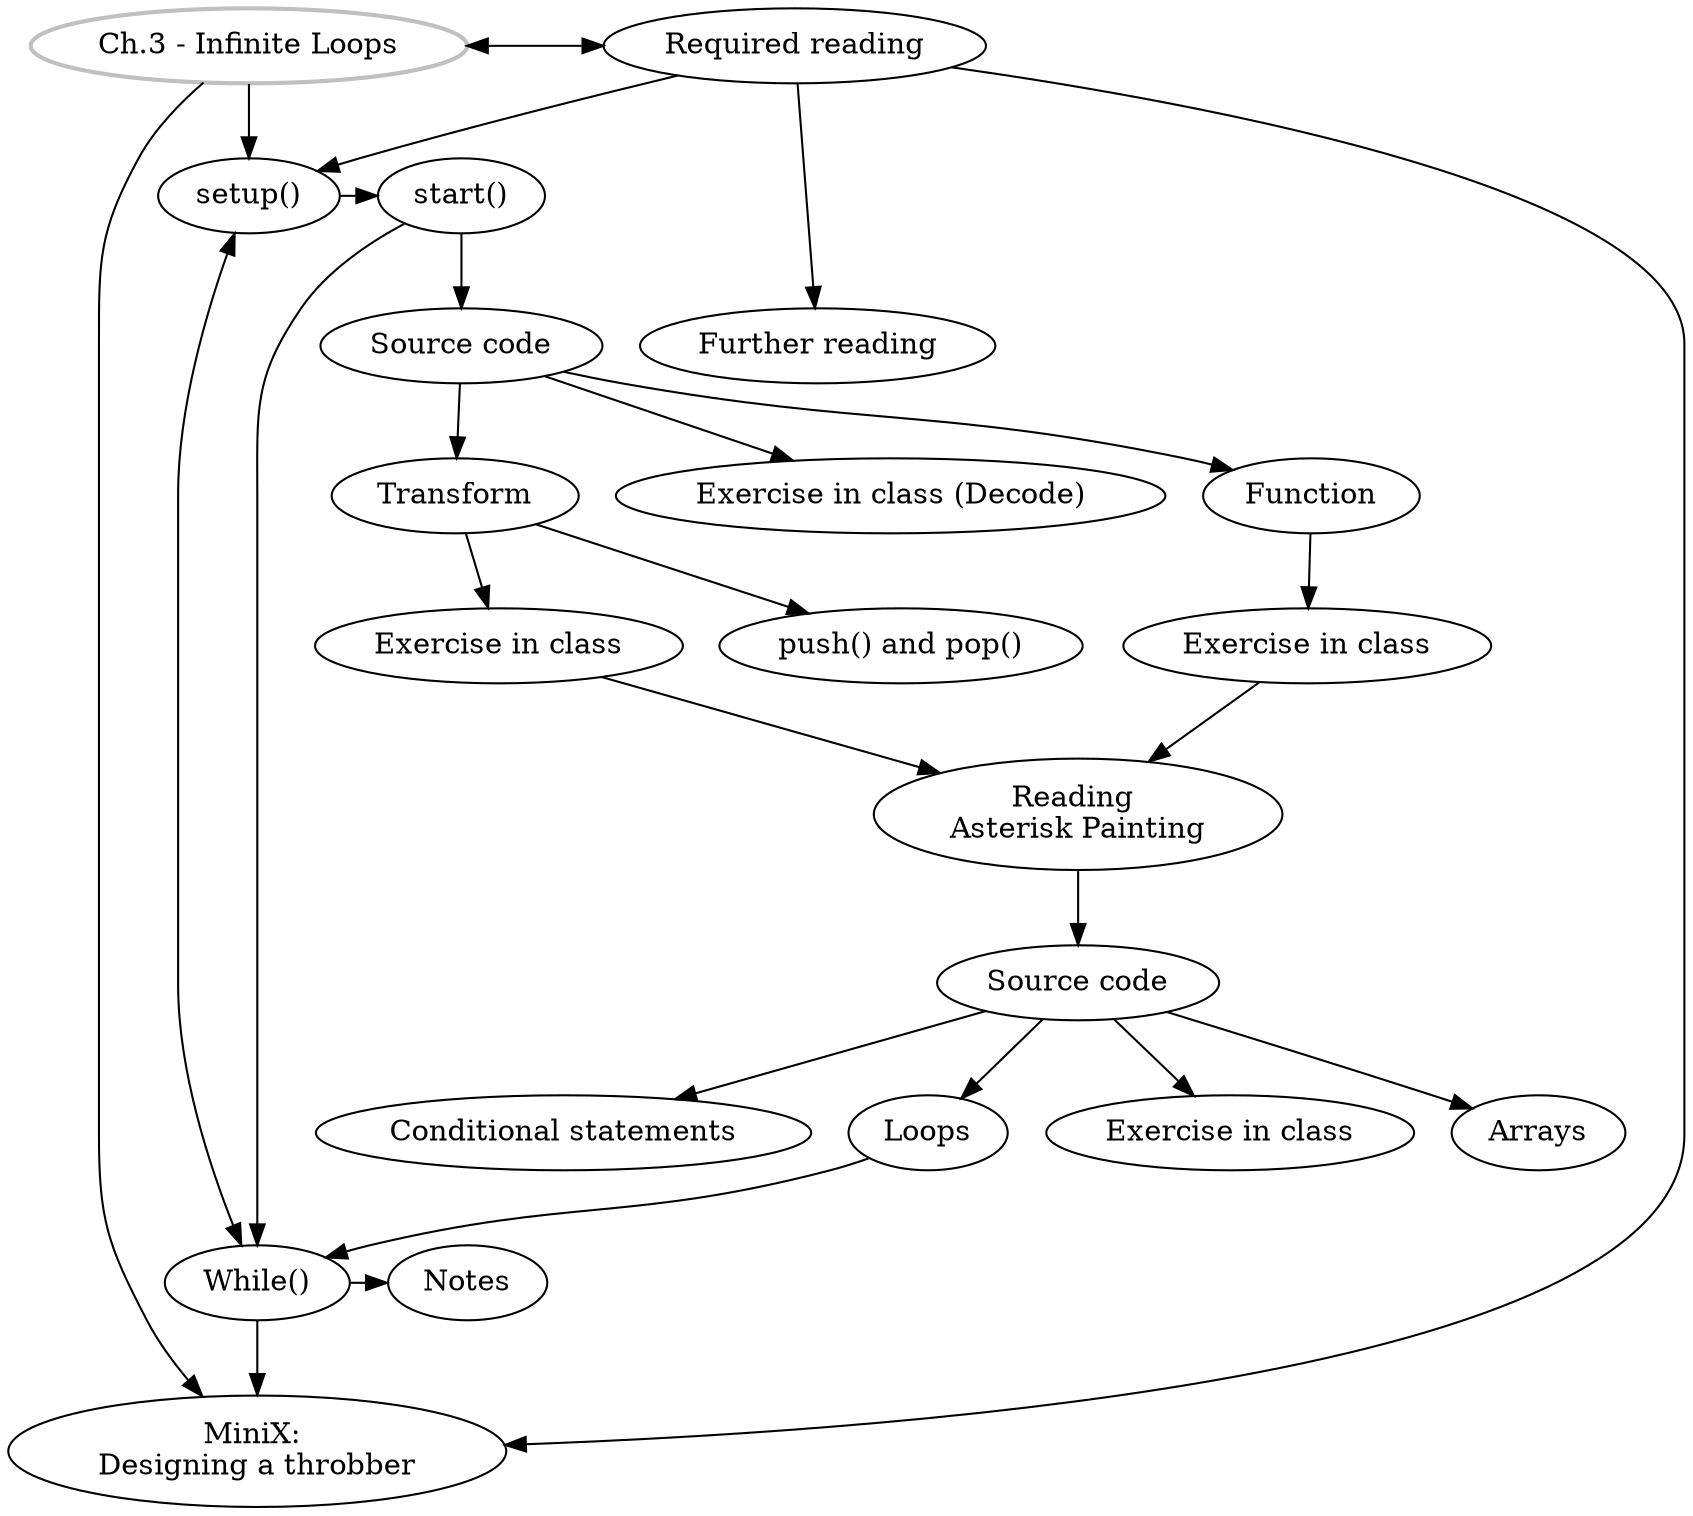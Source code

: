 digraph G {
//labels
GS [
label="Ch.3 - Infinite Loops",
style=bold,
color=grey,
]

SU [label="setup()"]
ST [label="start()"]
DE [label="Exercise in class (Decode)"]
SC [label="Source code"]
FN [label="Function"]
EiC [label="Exercise in class"]
TR [label="Transform"]
PP [label="push() and pop()"]
EiC2 [label="Exercise in class"]
AP [label="Reading \nAsterisk Painting"]
SC2 [label="Source code"]
EiC3 [label="Exercise in class"]
AR [label="Arrays"]
CS [label="Conditional statements"]
LO [label="Loops"]
MW [label="While()"]
MX [label="MiniX: \nDesigning a throbber"]
RR [label="Required reading"]
FR [label="Further reading"]
Notes [label="Notes"]

//rank
{rank = same; SU, ST}
{rank = same; RR, GS}
{rank = same; MW, Notes}
{rank = same; FR, SC}

//graph
GS -> SU -> ST -> SC -> DE;
GS -> RR[dir=both, minlen=3];
SU -> MW [dir=both];
GS -> MX;
RR -> MX, SU;
SC -> FN -> EiC;
TR->PP;
SC -> TR -> EiC2;
EiC, EiC2 -> AP -> SC2 -> EiC3
SC2 -> AR;
SC2 -> CS;
SC2 -> LO;
ST, LO -> MW -> Notes;
MW -> MX;
RR -> FR;
}
